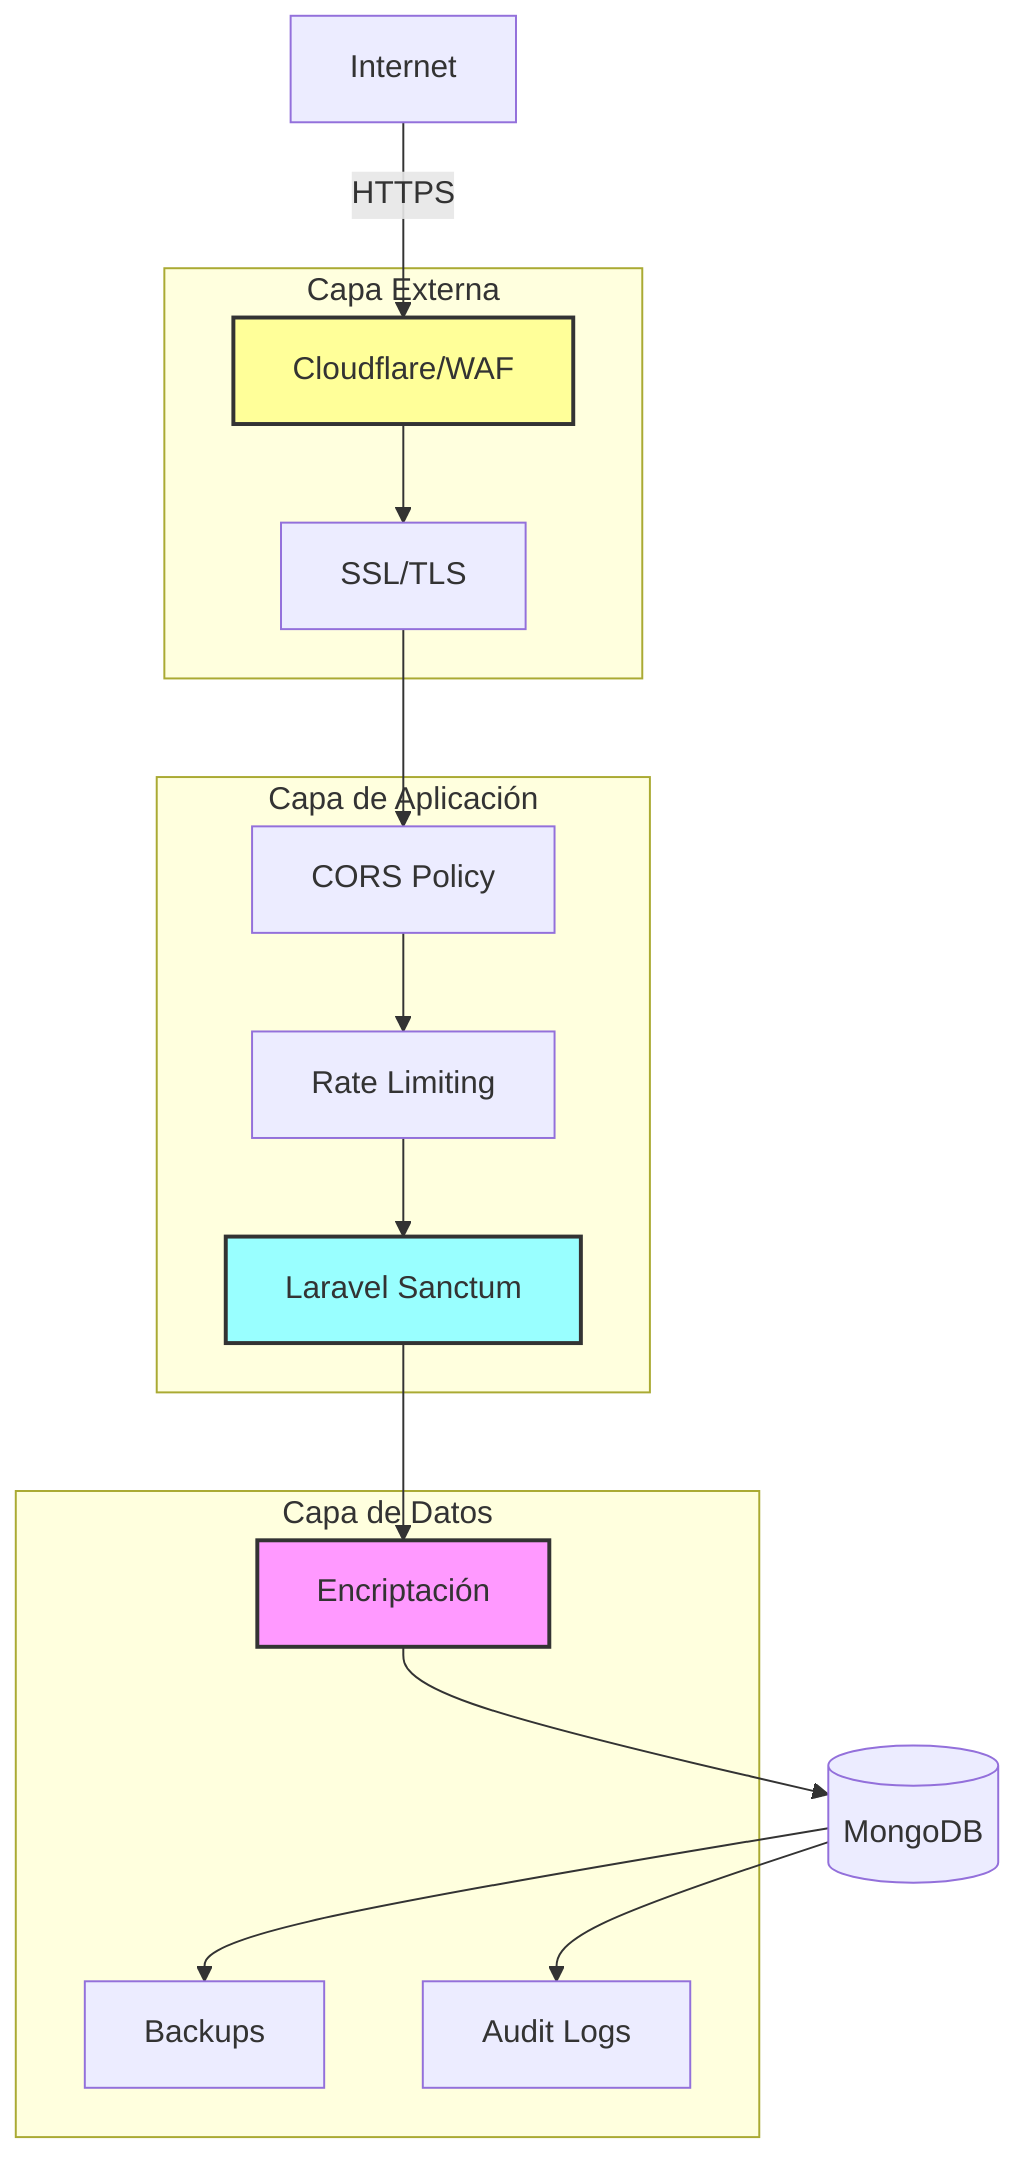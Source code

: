 graph TB
    subgraph "Capa Externa"
        CF[Cloudflare/WAF]
        SSL[SSL/TLS]
    end

    subgraph "Capa de Aplicación"
        CORS[CORS Policy]
        RateLimit[Rate Limiting]
        Sanctum[Laravel Sanctum]
    end

    subgraph "Capa de Datos"
        Encrypt[Encriptación]
        Backup[Backups]
        Audit[Audit Logs]
    end

    Internet -->|HTTPS| CF
    CF --> SSL
    SSL --> CORS
    CORS --> RateLimit
    RateLimit --> Sanctum

    Sanctum --> Encrypt
    Encrypt --> MongoDB[(MongoDB)]
    MongoDB --> Backup
    MongoDB --> Audit

    style CF fill:#ff9,stroke:#333,stroke-width:2px
    style Sanctum fill:#9ff,stroke:#333,stroke-width:2px
    style Encrypt fill:#f9f,stroke:#333,stroke-width:2px